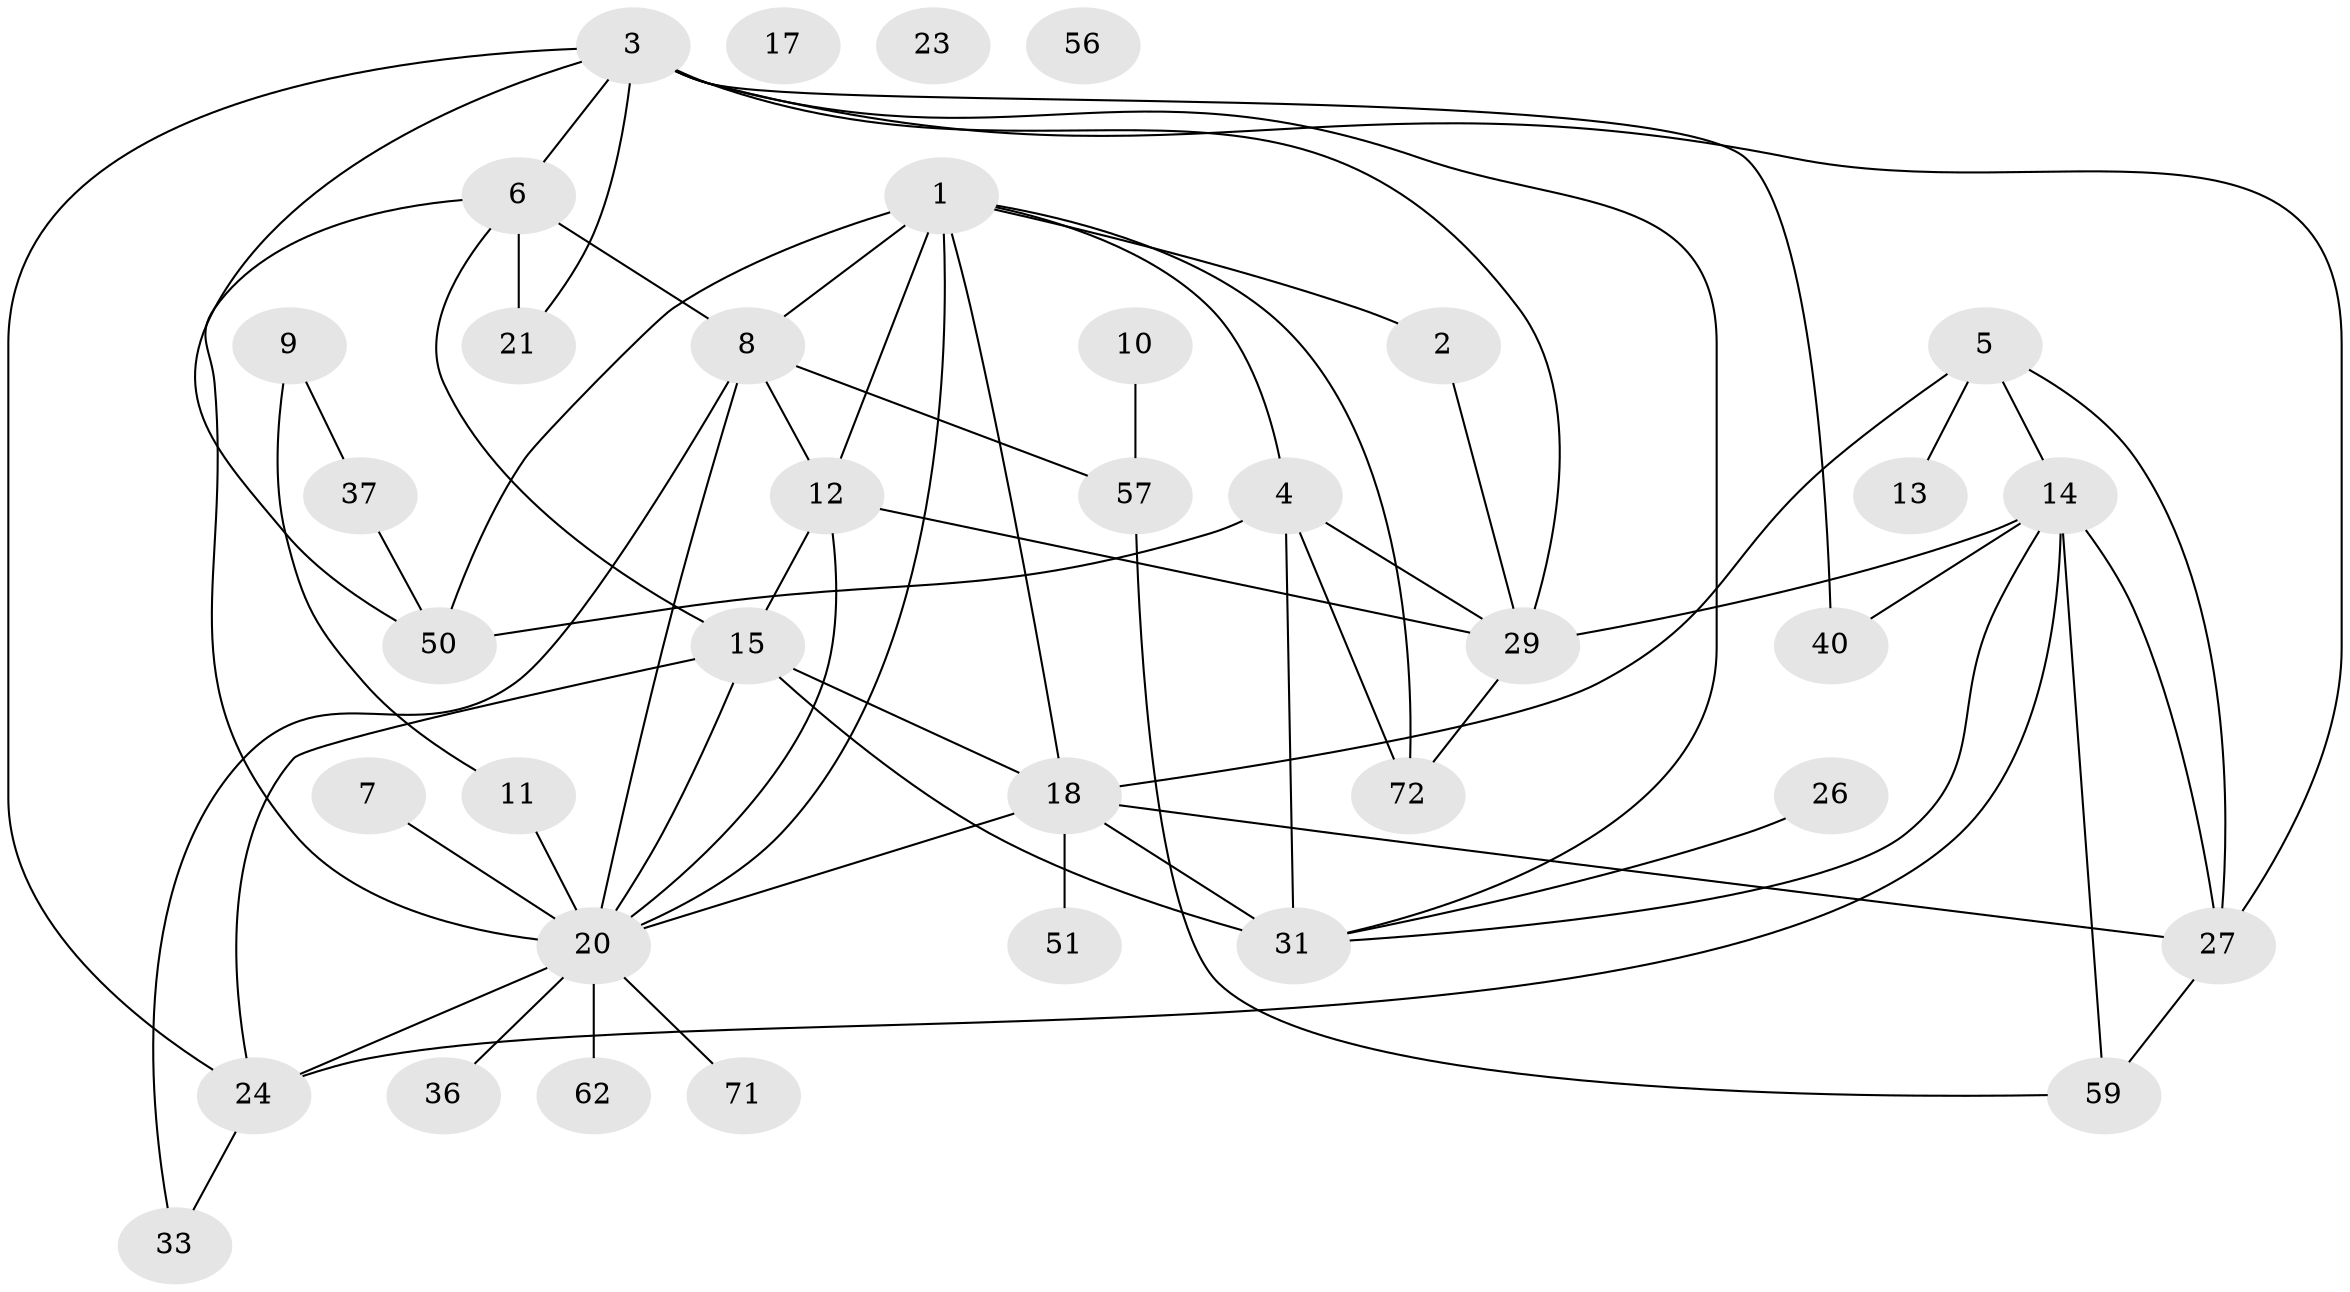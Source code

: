 // original degree distribution, {4: 0.2, 2: 0.17333333333333334, 6: 0.08, 3: 0.24, 1: 0.18666666666666668, 0: 0.04, 5: 0.05333333333333334, 7: 0.02666666666666667}
// Generated by graph-tools (version 1.1) at 2025/13/03/09/25 04:13:13]
// undirected, 37 vertices, 65 edges
graph export_dot {
graph [start="1"]
  node [color=gray90,style=filled];
  1 [super="+16"];
  2;
  3 [super="+73+60"];
  4 [super="+38"];
  5 [super="+19"];
  6 [super="+32"];
  7;
  8 [super="+35"];
  9;
  10;
  11;
  12 [super="+25"];
  13;
  14 [super="+43"];
  15 [super="+48+44+28"];
  17;
  18 [super="+22+49+42"];
  20 [super="+54+39+34+47"];
  21;
  23;
  24;
  26;
  27 [super="+63"];
  29 [super="+68+30"];
  31 [super="+66"];
  33;
  36;
  37 [super="+64"];
  40;
  50 [super="+58"];
  51;
  56;
  57;
  59;
  62;
  71;
  72;
  1 -- 2;
  1 -- 18;
  1 -- 50 [weight=2];
  1 -- 4;
  1 -- 20;
  1 -- 8;
  1 -- 72;
  1 -- 12;
  2 -- 29;
  3 -- 6 [weight=2];
  3 -- 31;
  3 -- 24;
  3 -- 40;
  3 -- 21;
  3 -- 29;
  3 -- 27;
  3 -- 50;
  4 -- 72;
  4 -- 29;
  4 -- 31 [weight=2];
  4 -- 50;
  5 -- 27;
  5 -- 18;
  5 -- 13;
  5 -- 14;
  6 -- 21;
  6 -- 15;
  6 -- 20;
  6 -- 8;
  7 -- 20;
  8 -- 33;
  8 -- 20;
  8 -- 57;
  8 -- 12;
  9 -- 11;
  9 -- 37;
  10 -- 57;
  11 -- 20 [weight=2];
  12 -- 15 [weight=2];
  12 -- 20;
  12 -- 29 [weight=2];
  14 -- 59;
  14 -- 40;
  14 -- 24;
  14 -- 27 [weight=2];
  14 -- 29;
  14 -- 31;
  15 -- 18;
  15 -- 20;
  15 -- 24;
  15 -- 31;
  18 -- 31;
  18 -- 51;
  18 -- 27;
  18 -- 20;
  20 -- 24;
  20 -- 36;
  20 -- 71;
  20 -- 62;
  24 -- 33;
  26 -- 31;
  27 -- 59;
  29 -- 72;
  37 -- 50;
  57 -- 59;
}
